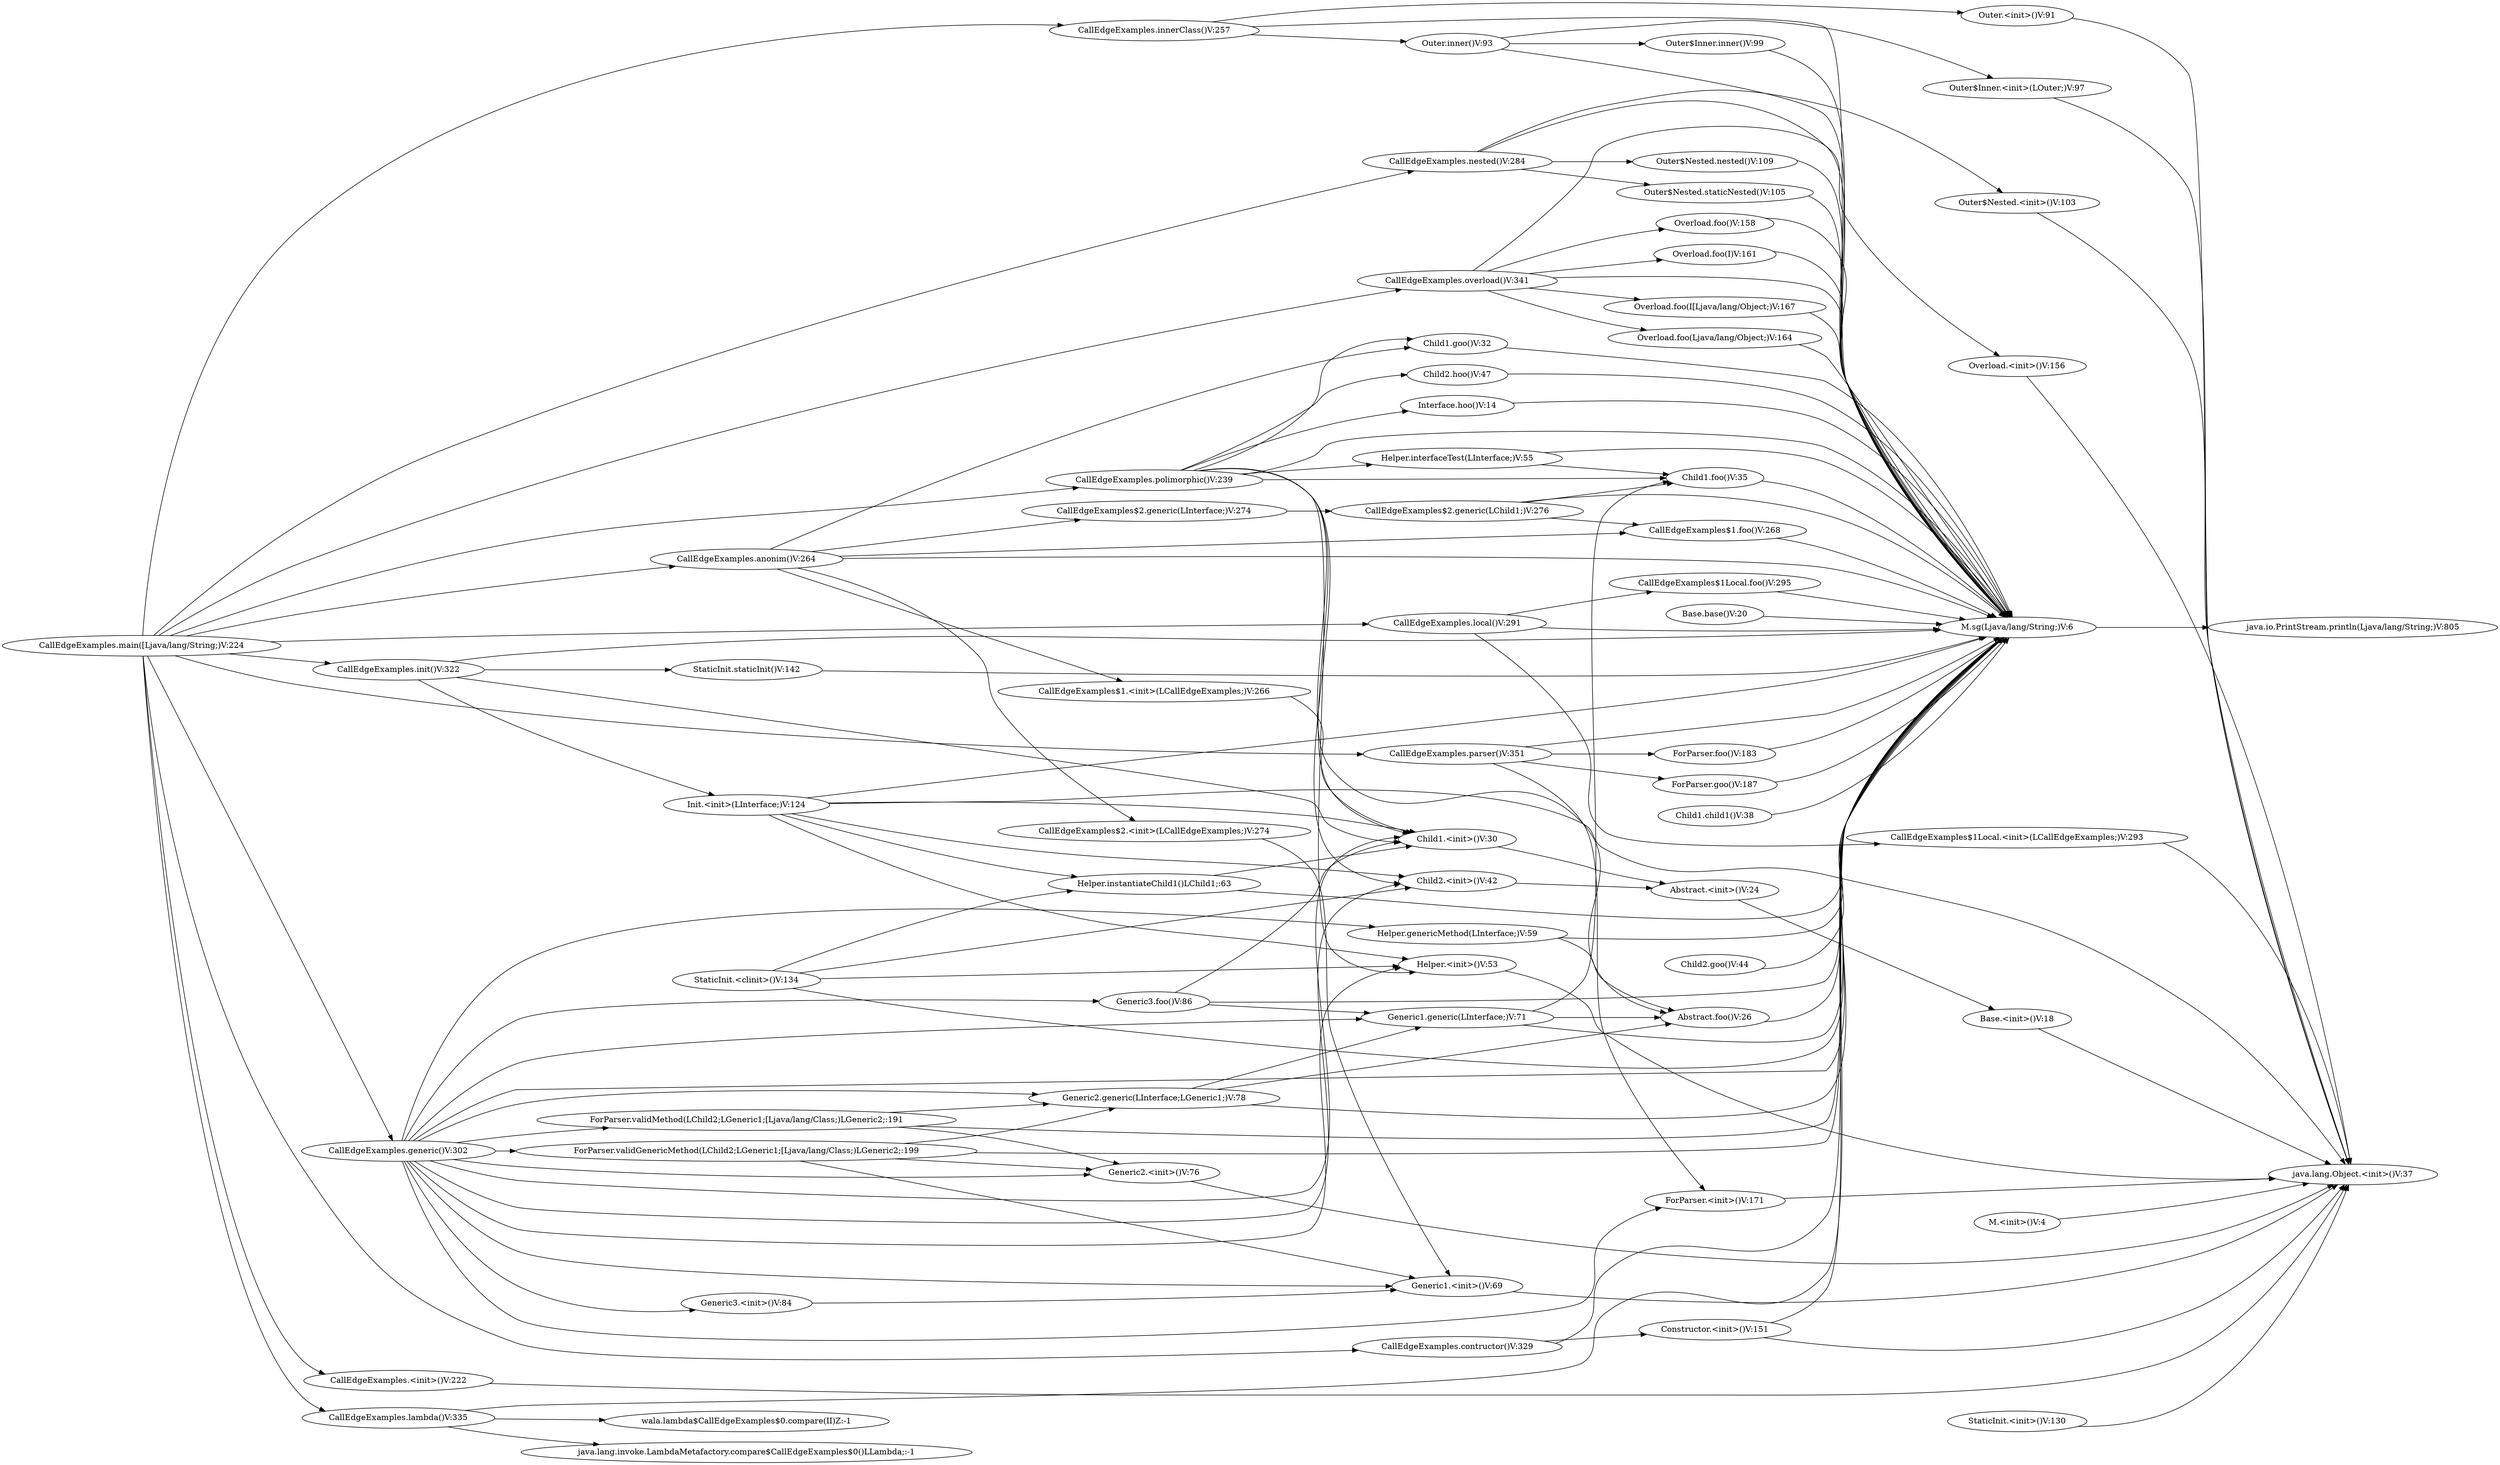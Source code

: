 digraph graphname {
rankdir="LR";
14 [label="Abstract.<init>()V:24"]
22 [label="Abstract.foo()V:26"]
15 [label="Base.<init>()V:18"]
28 [label="Base.base()V:20"]
49 [label="CallEdgeExamples$1.<init>(LCallEdgeExamples;)V:266"]
40 [label="CallEdgeExamples$1.foo()V:268"]
24 [label="CallEdgeExamples$1Local.<init>(LCallEdgeExamples;)V:293"]
25 [label="CallEdgeExamples$1Local.foo()V:295"]
38 [label="CallEdgeExamples$2.<init>(LCallEdgeExamples;)V:274"]
39 [label="CallEdgeExamples$2.generic(LChild1;)V:276"]
41 [label="CallEdgeExamples$2.generic(LInterface;)V:274"]
23 [label="CallEdgeExamples.<init>()V:222"]
59 [label="CallEdgeExamples.anonim()V:264"]
65 [label="CallEdgeExamples.contructor()V:329"]
62 [label="CallEdgeExamples.generic()V:302"]
63 [label="CallEdgeExamples.init()V:322"]
58 [label="CallEdgeExamples.innerClass()V:257"]
64 [label="CallEdgeExamples.lambda()V:335"]
61 [label="CallEdgeExamples.local()V:291"]
56 [label="CallEdgeExamples.main([Ljava/lang/String;)V:224"]
60 [label="CallEdgeExamples.nested()V:284"]
66 [label="CallEdgeExamples.overload()V:341"]
0 [label="CallEdgeExamples.parser()V:351"]
57 [label="CallEdgeExamples.polimorphic()V:239"]
13 [label="Child1.<init>()V:30"]
48 [label="Child1.child1()V:38"]
21 [label="Child1.foo()V:35"]
47 [label="Child1.goo()V:32"]
12 [label="Child2.<init>()V:42"]
7 [label="Child2.goo()V:44"]
8 [label="Child2.hoo()V:47"]
16 [label="Constructor.<init>()V:151"]
2 [label="ForParser.<init>()V:171"]
3 [label="ForParser.foo()V:183"]
4 [label="ForParser.goo()V:187"]
54 [label="ForParser.validGenericMethod(LChild2;LGeneric1;[Ljava/lang/Class;)LGeneric2;:199"]
53 [label="ForParser.validMethod(LChild2;LGeneric1;[Ljava/lang/Class;)LGeneric2;:191"]
18 [label="Generic1.<init>()V:69"]
20 [label="Generic1.generic(LInterface;)V:71"]
32 [label="Generic2.<init>()V:76"]
33 [label="Generic2.generic(LInterface;LGeneric1;)V:78"]
17 [label="Generic3.<init>()V:84"]
19 [label="Generic3.foo()V:86"]
10 [label="Helper.<init>()V:53"]
27 [label="Helper.genericMethod(LInterface;)V:59"]
11 [label="Helper.instantiateChild1()LChild1;:63"]
26 [label="Helper.interfaceTest(LInterface;)V:55"]
29 [label="Init.<init>(LInterface;)V:124"]
67 [label="Interface.hoo()V:14"]
34 [label="M.<init>()V:4"]
1 [label="M.sg(Ljava/lang/String;)V:6"]
51 [label="Outer$Inner.<init>(LOuter;)V:97"]
52 [label="Outer$Inner.inner()V:99"]
35 [label="Outer$Nested.<init>()V:103"]
37 [label="Outer$Nested.nested()V:109"]
36 [label="Outer$Nested.staticNested()V:105"]
50 [label="Outer.<init>()V:91"]
55 [label="Outer.inner()V:93"]
42 [label="Overload.<init>()V:156"]
43 [label="Overload.foo()V:158"]
44 [label="Overload.foo(I)V:161"]
46 [label="Overload.foo(I[Ljava/lang/Object;)V:167"]
45 [label="Overload.foo(Ljava/lang/Object;)V:164"]
9 [label="StaticInit.<clinit>()V:134"]
30 [label="StaticInit.<init>()V:130"]
31 [label="StaticInit.staticInit()V:142"]
5 [label="java.io.PrintStream.println(Ljava/lang/String;)V:805"]
6 [label="java.lang.Object.<init>()V:37"]
68 [label="java.lang.invoke.LambdaMetafactory.compare$CallEdgeExamples$0()LLambda;:-1"]
69 [label="wala.lambda$CallEdgeExamples$0.compare(II)Z:-1"]
0 -> 1
0 -> 2
0 -> 3
0 -> 4
1 -> 5
2 -> 6
3 -> 1
4 -> 1
7 -> 1
8 -> 1
9 -> 1
9 -> 10
9 -> 11
9 -> 12
10 -> 6
11 -> 1
11 -> 13
12 -> 14
13 -> 14
14 -> 15
15 -> 6
16 -> 1
16 -> 6
17 -> 18
18 -> 6
19 -> 1
19 -> 13
19 -> 20
20 -> 1
20 -> 21
20 -> 22
21 -> 1
22 -> 1
23 -> 6
24 -> 6
25 -> 1
26 -> 1
26 -> 21
27 -> 1
27 -> 22
28 -> 1
29 -> 1
29 -> 6
29 -> 10
29 -> 11
29 -> 12
29 -> 13
30 -> 6
31 -> 1
32 -> 6
33 -> 1
33 -> 20
33 -> 22
34 -> 6
35 -> 6
36 -> 1
37 -> 1
38 -> 18
39 -> 1
39 -> 21
39 -> 40
40 -> 1
41 -> 39
42 -> 6
43 -> 1
44 -> 1
45 -> 1
46 -> 1
47 -> 1
48 -> 1
49 -> 13
50 -> 6
51 -> 6
52 -> 1
53 -> 1
53 -> 32
53 -> 33
54 -> 1
54 -> 18
54 -> 32
54 -> 33
55 -> 1
55 -> 51
55 -> 52
56 -> 0
56 -> 23
56 -> 57
56 -> 58
56 -> 59
56 -> 60
56 -> 61
56 -> 62
56 -> 63
56 -> 64
56 -> 65
56 -> 66
57 -> 1
57 -> 8
57 -> 10
57 -> 12
57 -> 13
57 -> 21
57 -> 22
57 -> 26
57 -> 47
57 -> 67
58 -> 1
58 -> 50
58 -> 55
59 -> 1
59 -> 38
59 -> 40
59 -> 41
59 -> 47
59 -> 49
60 -> 1
60 -> 35
60 -> 36
60 -> 37
61 -> 1
61 -> 24
61 -> 25
62 -> 1
62 -> 2
62 -> 10
62 -> 12
62 -> 13
62 -> 17
62 -> 18
62 -> 19
62 -> 20
62 -> 27
62 -> 32
62 -> 33
62 -> 53
62 -> 54
63 -> 1
63 -> 13
63 -> 29
63 -> 31
64 -> 1
64 -> 68
64 -> 69
65 -> 1
65 -> 16
66 -> 1
66 -> 42
66 -> 43
66 -> 44
66 -> 45
66 -> 46
67 -> 1
}
